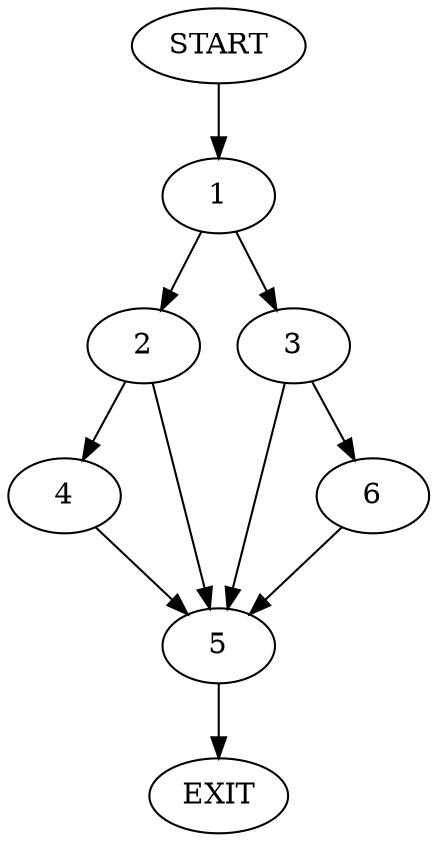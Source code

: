 digraph {
0 [label="START"]
7 [label="EXIT"]
0 -> 1
1 -> 2
1 -> 3
2 -> 4
2 -> 5
3 -> 6
3 -> 5
5 -> 7
6 -> 5
4 -> 5
}
